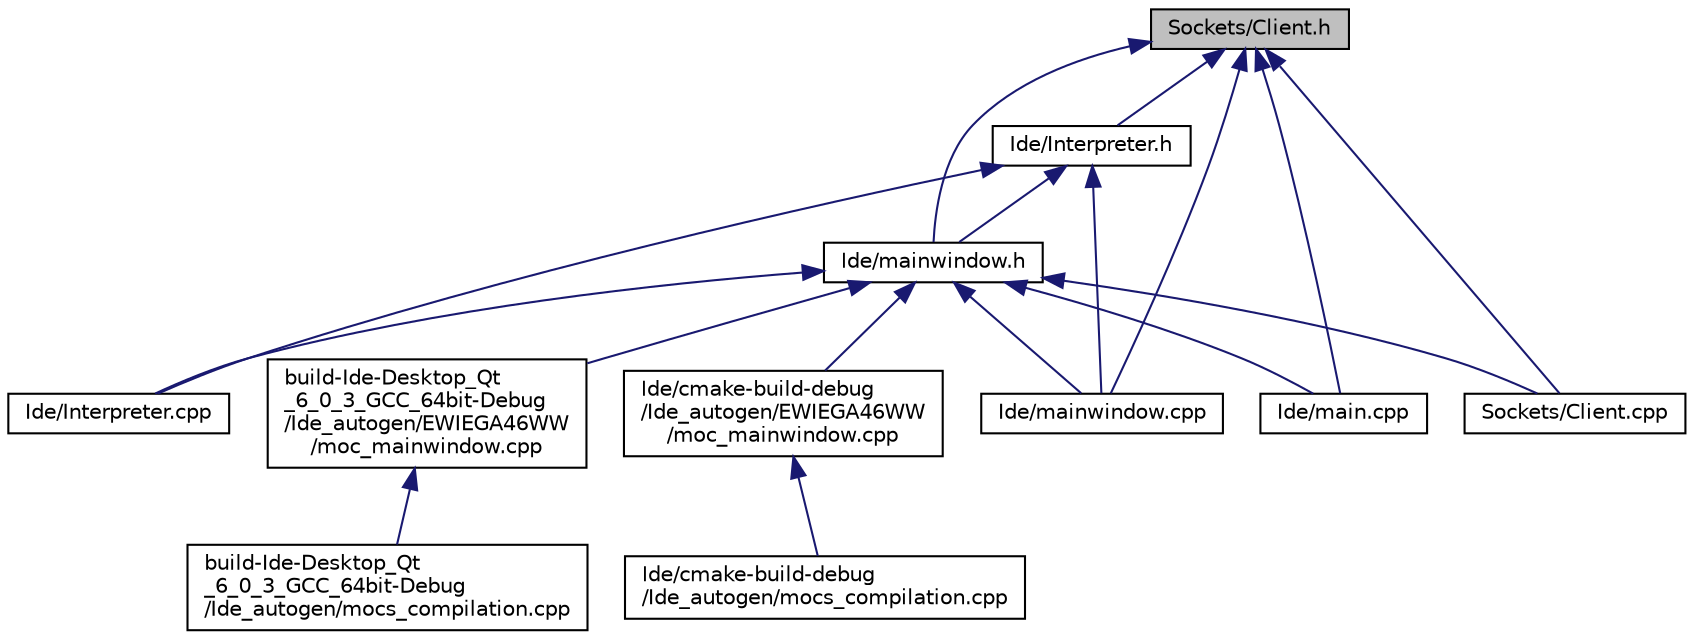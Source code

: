 digraph "Sockets/Client.h"
{
 // LATEX_PDF_SIZE
  edge [fontname="Helvetica",fontsize="10",labelfontname="Helvetica",labelfontsize="10"];
  node [fontname="Helvetica",fontsize="10",shape=record];
  Node1 [label="Sockets/Client.h",height=0.2,width=0.4,color="black", fillcolor="grey75", style="filled", fontcolor="black",tooltip=" "];
  Node1 -> Node2 [dir="back",color="midnightblue",fontsize="10",style="solid",fontname="Helvetica"];
  Node2 [label="Ide/Interpreter.h",height=0.2,width=0.4,color="black", fillcolor="white", style="filled",URL="$Interpreter_8h.html",tooltip=" "];
  Node2 -> Node3 [dir="back",color="midnightblue",fontsize="10",style="solid",fontname="Helvetica"];
  Node3 [label="Ide/mainwindow.h",height=0.2,width=0.4,color="black", fillcolor="white", style="filled",URL="$mainwindow_8h.html",tooltip=" "];
  Node3 -> Node4 [dir="back",color="midnightblue",fontsize="10",style="solid",fontname="Helvetica"];
  Node4 [label="build-Ide-Desktop_Qt\l_6_0_3_GCC_64bit-Debug\l/Ide_autogen/EWIEGA46WW\l/moc_mainwindow.cpp",height=0.2,width=0.4,color="black", fillcolor="white", style="filled",URL="$build-Ide-Desktop__Qt__6__0__3__GCC__64bit-Debug_2Ide__autogen_2EWIEGA46WW_2moc__mainwindow_8cpp.html",tooltip=" "];
  Node4 -> Node5 [dir="back",color="midnightblue",fontsize="10",style="solid",fontname="Helvetica"];
  Node5 [label="build-Ide-Desktop_Qt\l_6_0_3_GCC_64bit-Debug\l/Ide_autogen/mocs_compilation.cpp",height=0.2,width=0.4,color="black", fillcolor="white", style="filled",URL="$build-Ide-Desktop__Qt__6__0__3__GCC__64bit-Debug_2Ide__autogen_2mocs__compilation_8cpp.html",tooltip=" "];
  Node3 -> Node6 [dir="back",color="midnightblue",fontsize="10",style="solid",fontname="Helvetica"];
  Node6 [label="Ide/cmake-build-debug\l/Ide_autogen/EWIEGA46WW\l/moc_mainwindow.cpp",height=0.2,width=0.4,color="black", fillcolor="white", style="filled",URL="$Ide_2cmake-build-debug_2Ide__autogen_2EWIEGA46WW_2moc__mainwindow_8cpp.html",tooltip=" "];
  Node6 -> Node7 [dir="back",color="midnightblue",fontsize="10",style="solid",fontname="Helvetica"];
  Node7 [label="Ide/cmake-build-debug\l/Ide_autogen/mocs_compilation.cpp",height=0.2,width=0.4,color="black", fillcolor="white", style="filled",URL="$Ide_2cmake-build-debug_2Ide__autogen_2mocs__compilation_8cpp.html",tooltip=" "];
  Node3 -> Node8 [dir="back",color="midnightblue",fontsize="10",style="solid",fontname="Helvetica"];
  Node8 [label="Ide/Interpreter.cpp",height=0.2,width=0.4,color="black", fillcolor="white", style="filled",URL="$Interpreter_8cpp.html",tooltip=" "];
  Node3 -> Node9 [dir="back",color="midnightblue",fontsize="10",style="solid",fontname="Helvetica"];
  Node9 [label="Ide/main.cpp",height=0.2,width=0.4,color="black", fillcolor="white", style="filled",URL="$main_8cpp.html",tooltip=" "];
  Node3 -> Node10 [dir="back",color="midnightblue",fontsize="10",style="solid",fontname="Helvetica"];
  Node10 [label="Ide/mainwindow.cpp",height=0.2,width=0.4,color="black", fillcolor="white", style="filled",URL="$mainwindow_8cpp.html",tooltip=" "];
  Node3 -> Node11 [dir="back",color="midnightblue",fontsize="10",style="solid",fontname="Helvetica"];
  Node11 [label="Sockets/Client.cpp",height=0.2,width=0.4,color="black", fillcolor="white", style="filled",URL="$Client_8cpp.html",tooltip=" "];
  Node2 -> Node8 [dir="back",color="midnightblue",fontsize="10",style="solid",fontname="Helvetica"];
  Node2 -> Node10 [dir="back",color="midnightblue",fontsize="10",style="solid",fontname="Helvetica"];
  Node1 -> Node3 [dir="back",color="midnightblue",fontsize="10",style="solid",fontname="Helvetica"];
  Node1 -> Node9 [dir="back",color="midnightblue",fontsize="10",style="solid",fontname="Helvetica"];
  Node1 -> Node10 [dir="back",color="midnightblue",fontsize="10",style="solid",fontname="Helvetica"];
  Node1 -> Node11 [dir="back",color="midnightblue",fontsize="10",style="solid",fontname="Helvetica"];
}
